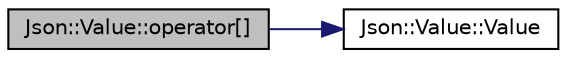 digraph "Json::Value::operator[]"
{
  edge [fontname="Helvetica",fontsize="10",labelfontname="Helvetica",labelfontsize="10"];
  node [fontname="Helvetica",fontsize="10",shape=record];
  rankdir="LR";
  Node1 [label="Json::Value::operator[]",height=0.2,width=0.4,color="black", fillcolor="grey75", style="filled", fontcolor="black"];
  Node1 -> Node2 [color="midnightblue",fontsize="10",style="solid",fontname="Helvetica"];
  Node2 [label="Json::Value::Value",height=0.2,width=0.4,color="black", fillcolor="white", style="filled",URL="$class_json_1_1_value.html#a3ce7bec19318bc069f4dbc4e43725bc5",tooltip="Create a default Value of the given type. "];
}
